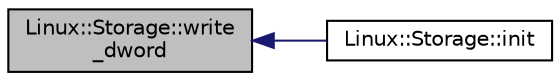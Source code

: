 digraph "Linux::Storage::write_dword"
{
 // INTERACTIVE_SVG=YES
  edge [fontname="Helvetica",fontsize="10",labelfontname="Helvetica",labelfontsize="10"];
  node [fontname="Helvetica",fontsize="10",shape=record];
  rankdir="LR";
  Node1 [label="Linux::Storage::write\l_dword",height=0.2,width=0.4,color="black", fillcolor="grey75", style="filled", fontcolor="black"];
  Node1 -> Node2 [dir="back",color="midnightblue",fontsize="10",style="solid",fontname="Helvetica"];
  Node2 [label="Linux::Storage::init",height=0.2,width=0.4,color="black", fillcolor="white", style="filled",URL="$classLinux_1_1Storage.html#a86b63d2045d0e5337273e21a46aae39c"];
}

